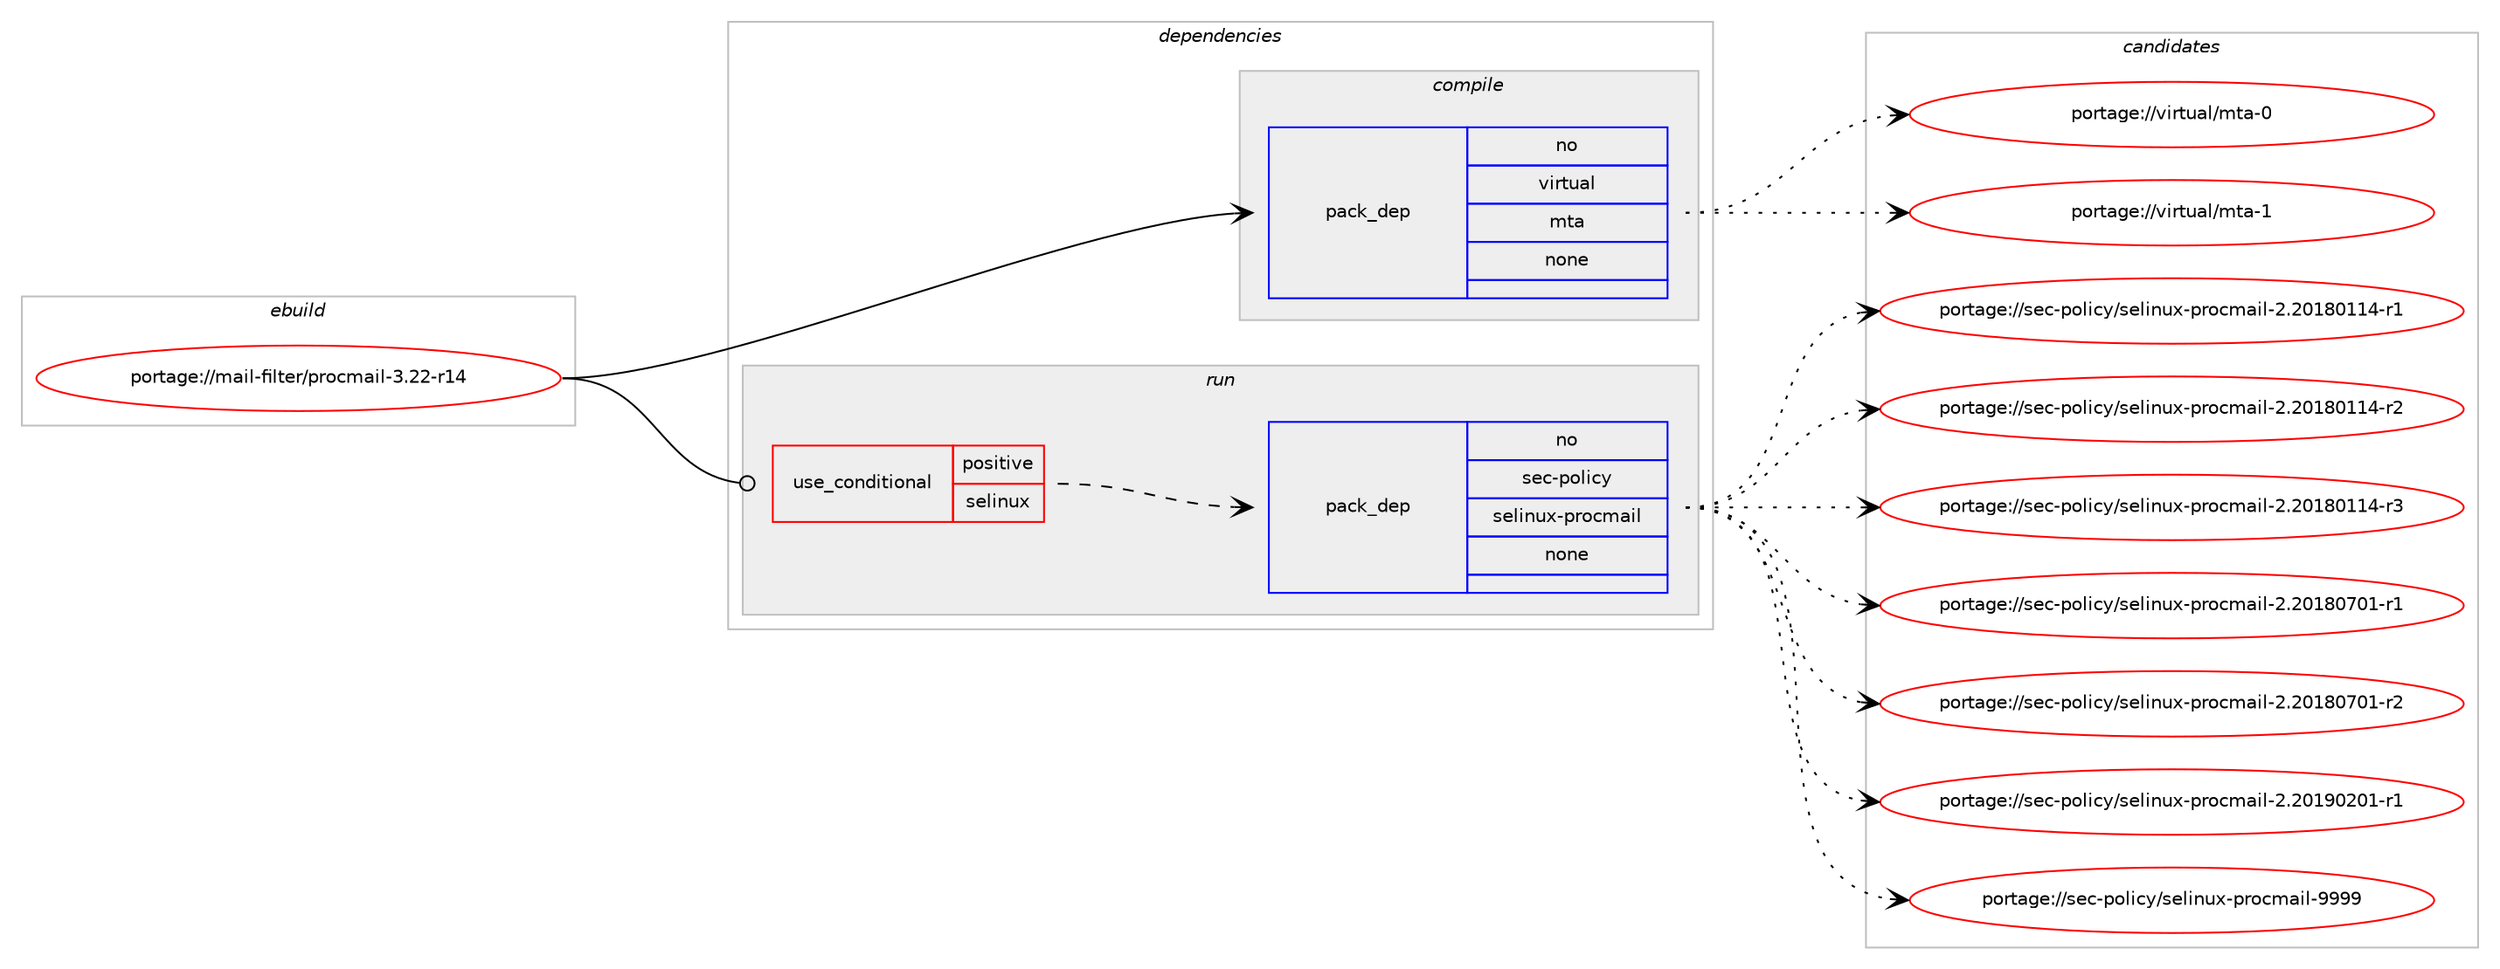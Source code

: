 digraph prolog {

# *************
# Graph options
# *************

newrank=true;
concentrate=true;
compound=true;
graph [rankdir=LR,fontname=Helvetica,fontsize=10,ranksep=1.5];#, ranksep=2.5, nodesep=0.2];
edge  [arrowhead=vee];
node  [fontname=Helvetica,fontsize=10];

# **********
# The ebuild
# **********

subgraph cluster_leftcol {
color=gray;
rank=same;
label=<<i>ebuild</i>>;
id [label="portage://mail-filter/procmail-3.22-r14", color=red, width=4, href="../mail-filter/procmail-3.22-r14.svg"];
}

# ****************
# The dependencies
# ****************

subgraph cluster_midcol {
color=gray;
label=<<i>dependencies</i>>;
subgraph cluster_compile {
fillcolor="#eeeeee";
style=filled;
label=<<i>compile</i>>;
subgraph pack224330 {
dependency306189 [label=<<TABLE BORDER="0" CELLBORDER="1" CELLSPACING="0" CELLPADDING="4" WIDTH="220"><TR><TD ROWSPAN="6" CELLPADDING="30">pack_dep</TD></TR><TR><TD WIDTH="110">no</TD></TR><TR><TD>virtual</TD></TR><TR><TD>mta</TD></TR><TR><TD>none</TD></TR><TR><TD></TD></TR></TABLE>>, shape=none, color=blue];
}
id:e -> dependency306189:w [weight=20,style="solid",arrowhead="vee"];
}
subgraph cluster_compileandrun {
fillcolor="#eeeeee";
style=filled;
label=<<i>compile and run</i>>;
}
subgraph cluster_run {
fillcolor="#eeeeee";
style=filled;
label=<<i>run</i>>;
subgraph cond76946 {
dependency306190 [label=<<TABLE BORDER="0" CELLBORDER="1" CELLSPACING="0" CELLPADDING="4"><TR><TD ROWSPAN="3" CELLPADDING="10">use_conditional</TD></TR><TR><TD>positive</TD></TR><TR><TD>selinux</TD></TR></TABLE>>, shape=none, color=red];
subgraph pack224331 {
dependency306191 [label=<<TABLE BORDER="0" CELLBORDER="1" CELLSPACING="0" CELLPADDING="4" WIDTH="220"><TR><TD ROWSPAN="6" CELLPADDING="30">pack_dep</TD></TR><TR><TD WIDTH="110">no</TD></TR><TR><TD>sec-policy</TD></TR><TR><TD>selinux-procmail</TD></TR><TR><TD>none</TD></TR><TR><TD></TD></TR></TABLE>>, shape=none, color=blue];
}
dependency306190:e -> dependency306191:w [weight=20,style="dashed",arrowhead="vee"];
}
id:e -> dependency306190:w [weight=20,style="solid",arrowhead="odot"];
}
}

# **************
# The candidates
# **************

subgraph cluster_choices {
rank=same;
color=gray;
label=<<i>candidates</i>>;

subgraph choice224330 {
color=black;
nodesep=1;
choiceportage1181051141161179710847109116974548 [label="portage://virtual/mta-0", color=red, width=4,href="../virtual/mta-0.svg"];
choiceportage1181051141161179710847109116974549 [label="portage://virtual/mta-1", color=red, width=4,href="../virtual/mta-1.svg"];
dependency306189:e -> choiceportage1181051141161179710847109116974548:w [style=dotted,weight="100"];
dependency306189:e -> choiceportage1181051141161179710847109116974549:w [style=dotted,weight="100"];
}
subgraph choice224331 {
color=black;
nodesep=1;
choiceportage1151019945112111108105991214711510110810511011712045112114111991099710510845504650484956484949524511449 [label="portage://sec-policy/selinux-procmail-2.20180114-r1", color=red, width=4,href="../sec-policy/selinux-procmail-2.20180114-r1.svg"];
choiceportage1151019945112111108105991214711510110810511011712045112114111991099710510845504650484956484949524511450 [label="portage://sec-policy/selinux-procmail-2.20180114-r2", color=red, width=4,href="../sec-policy/selinux-procmail-2.20180114-r2.svg"];
choiceportage1151019945112111108105991214711510110810511011712045112114111991099710510845504650484956484949524511451 [label="portage://sec-policy/selinux-procmail-2.20180114-r3", color=red, width=4,href="../sec-policy/selinux-procmail-2.20180114-r3.svg"];
choiceportage1151019945112111108105991214711510110810511011712045112114111991099710510845504650484956485548494511449 [label="portage://sec-policy/selinux-procmail-2.20180701-r1", color=red, width=4,href="../sec-policy/selinux-procmail-2.20180701-r1.svg"];
choiceportage1151019945112111108105991214711510110810511011712045112114111991099710510845504650484956485548494511450 [label="portage://sec-policy/selinux-procmail-2.20180701-r2", color=red, width=4,href="../sec-policy/selinux-procmail-2.20180701-r2.svg"];
choiceportage1151019945112111108105991214711510110810511011712045112114111991099710510845504650484957485048494511449 [label="portage://sec-policy/selinux-procmail-2.20190201-r1", color=red, width=4,href="../sec-policy/selinux-procmail-2.20190201-r1.svg"];
choiceportage115101994511211110810599121471151011081051101171204511211411199109971051084557575757 [label="portage://sec-policy/selinux-procmail-9999", color=red, width=4,href="../sec-policy/selinux-procmail-9999.svg"];
dependency306191:e -> choiceportage1151019945112111108105991214711510110810511011712045112114111991099710510845504650484956484949524511449:w [style=dotted,weight="100"];
dependency306191:e -> choiceportage1151019945112111108105991214711510110810511011712045112114111991099710510845504650484956484949524511450:w [style=dotted,weight="100"];
dependency306191:e -> choiceportage1151019945112111108105991214711510110810511011712045112114111991099710510845504650484956484949524511451:w [style=dotted,weight="100"];
dependency306191:e -> choiceportage1151019945112111108105991214711510110810511011712045112114111991099710510845504650484956485548494511449:w [style=dotted,weight="100"];
dependency306191:e -> choiceportage1151019945112111108105991214711510110810511011712045112114111991099710510845504650484956485548494511450:w [style=dotted,weight="100"];
dependency306191:e -> choiceportage1151019945112111108105991214711510110810511011712045112114111991099710510845504650484957485048494511449:w [style=dotted,weight="100"];
dependency306191:e -> choiceportage115101994511211110810599121471151011081051101171204511211411199109971051084557575757:w [style=dotted,weight="100"];
}
}

}
